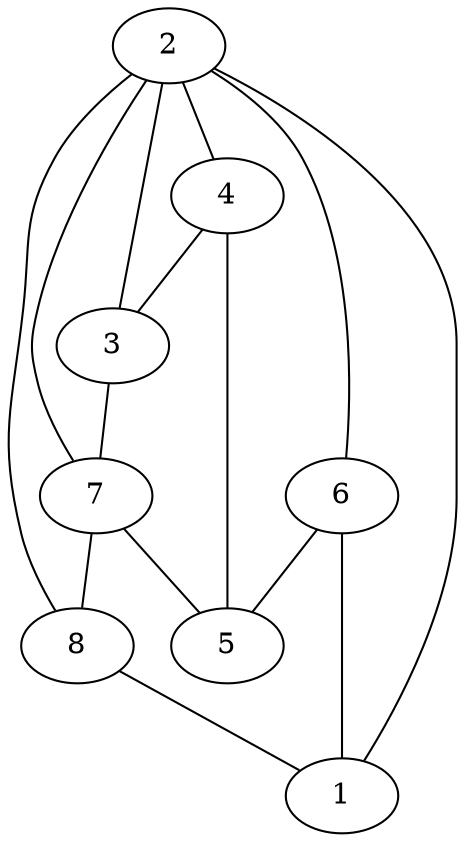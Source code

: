 graph  {
	2--1;
	3--2;
	4--3;
	5--4;
	6--5;
	7--5;
	8--2;
	7--2;
	3--7;
	7--8;
	2--4;
	2--6;
	8--1;
	6--1;
	1;
	2;
	3;
	4;
	5;
	6;
	7;
	8;

}
